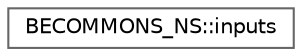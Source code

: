 digraph "Gráfico de Hierarquia de Classes"
{
 // LATEX_PDF_SIZE
  bgcolor="transparent";
  edge [fontname=Helvetica,fontsize=10,labelfontname=Helvetica,labelfontsize=10];
  node [fontname=Helvetica,fontsize=10,shape=box,height=0.2,width=0.4];
  rankdir="LR";
  Node0 [id="Node000000",label="BECOMMONS_NS::inputs",height=0.2,width=0.4,color="grey40", fillcolor="white", style="filled",URL="$classBECOMMONS__NS_1_1inputs.html",tooltip=" "];
}
